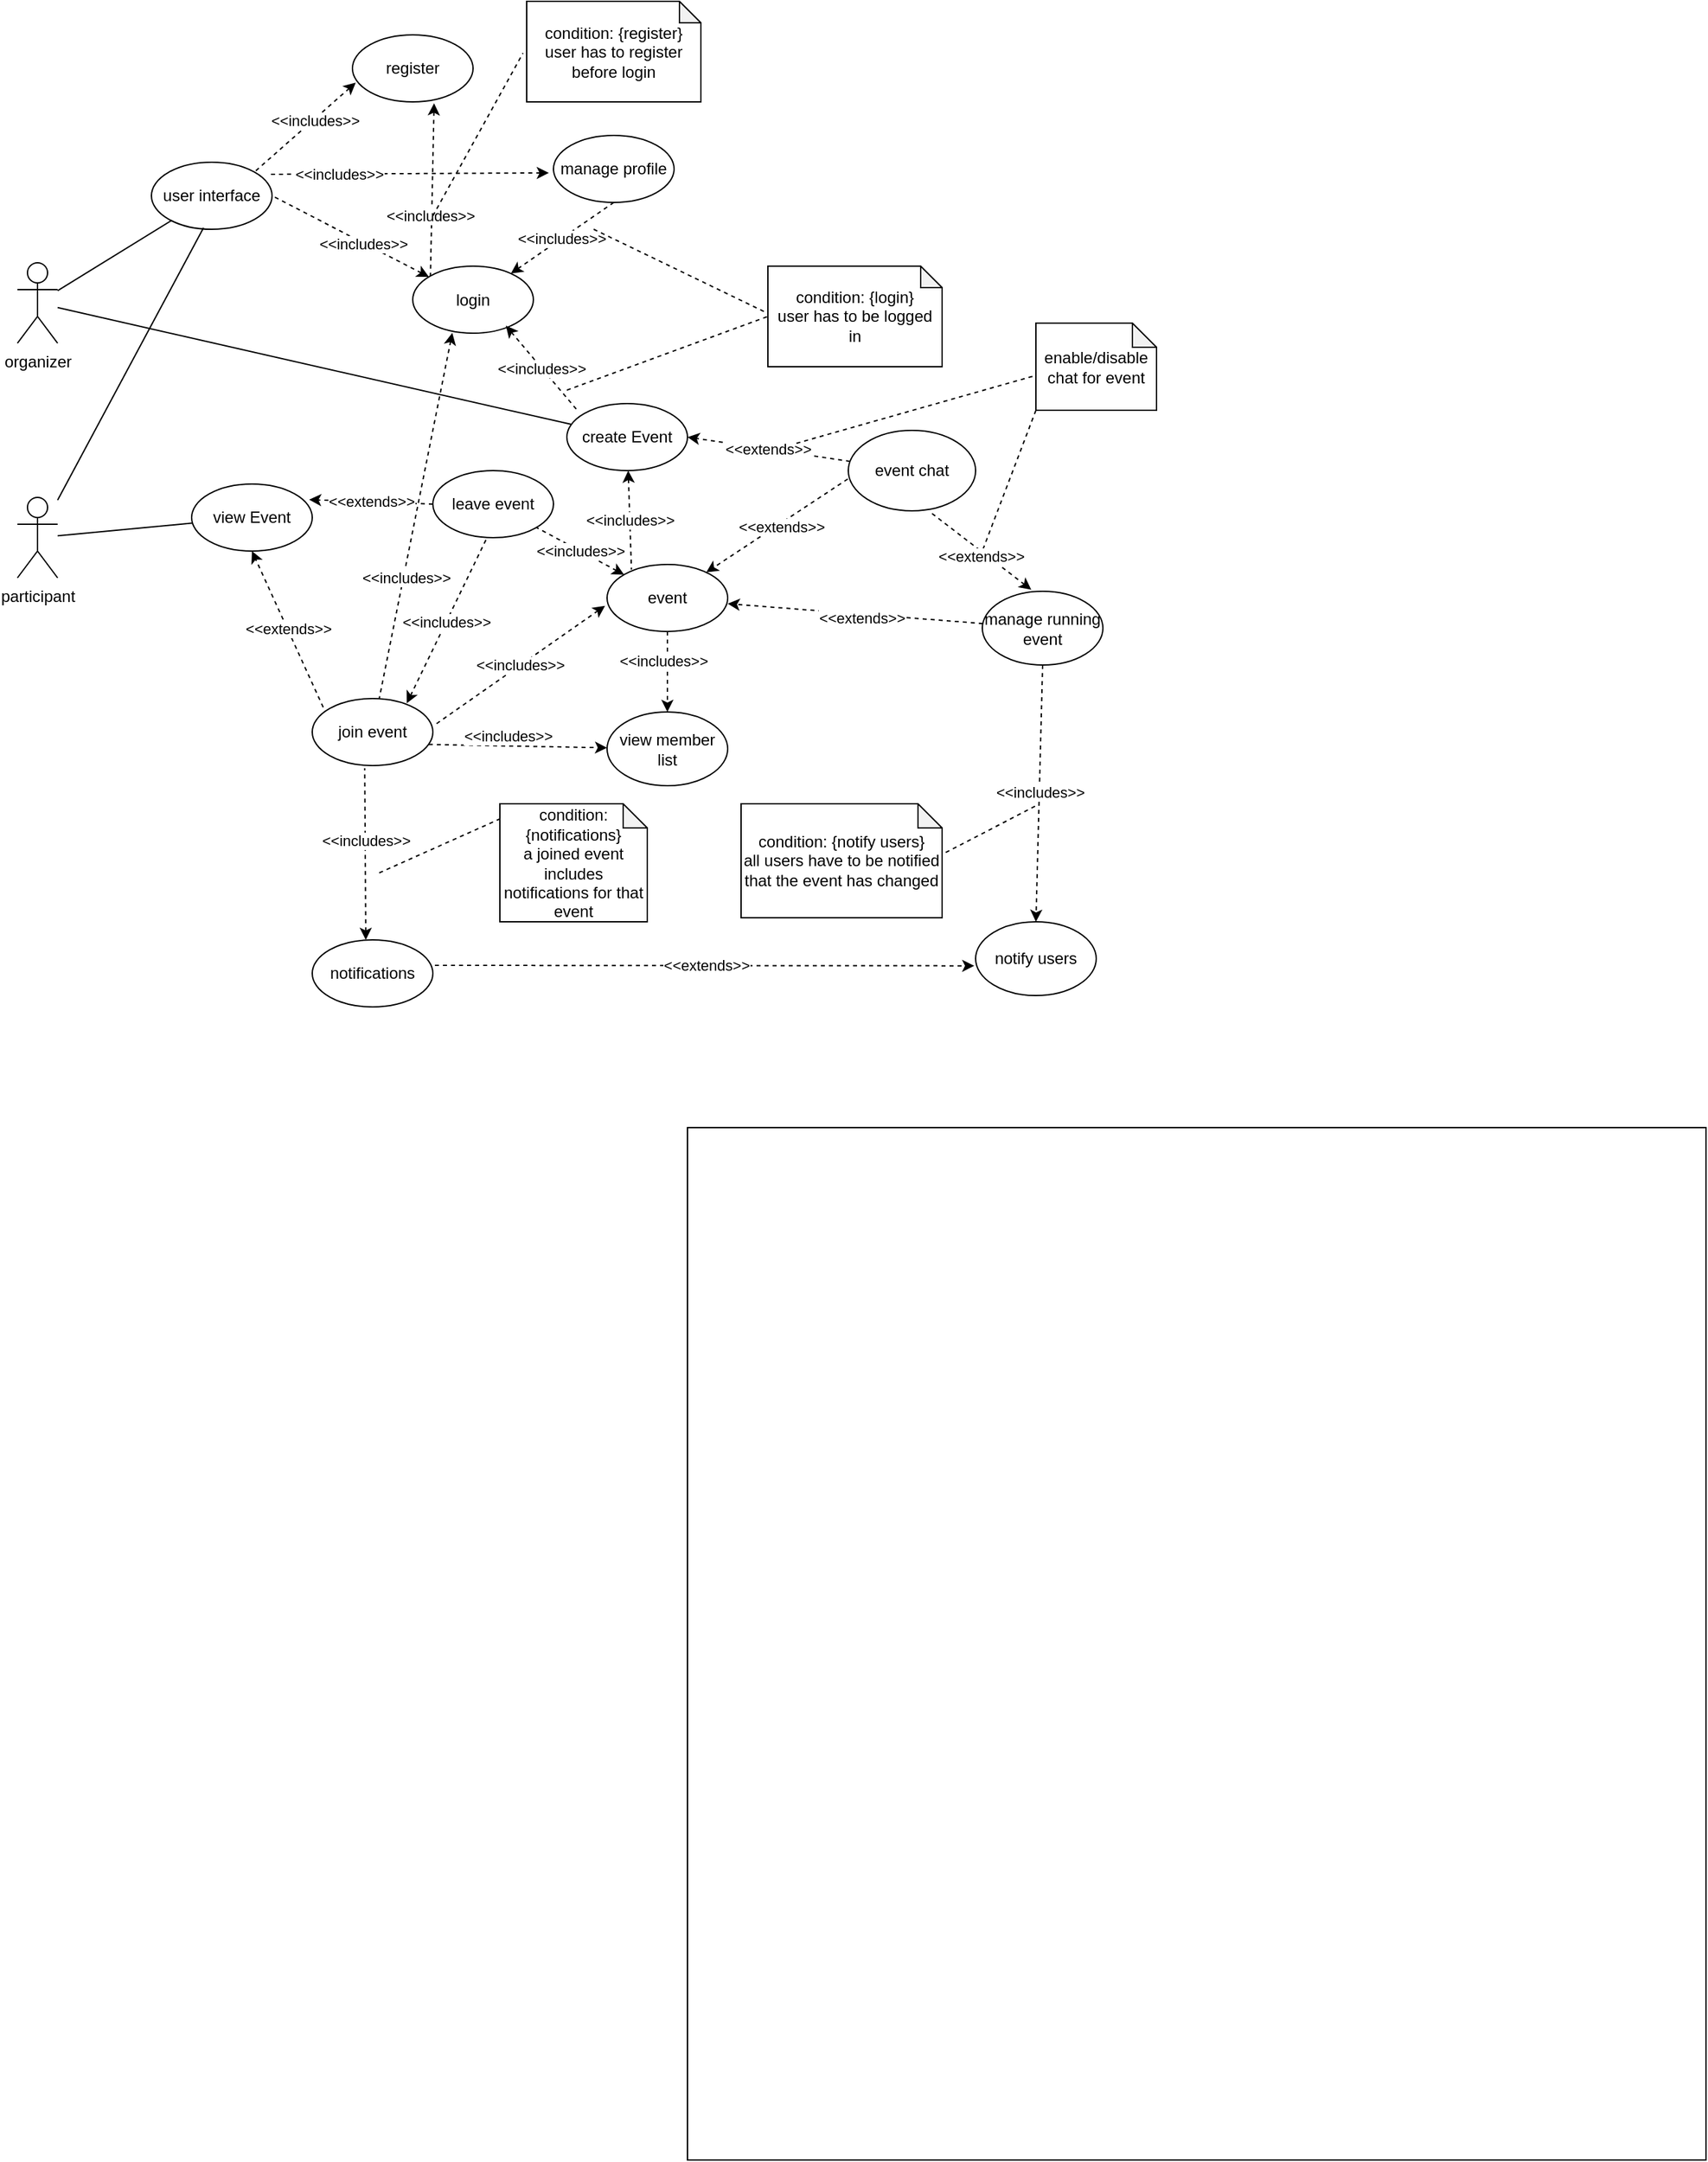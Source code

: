 <mxfile version="23.0.2" type="device">
  <diagram name="Page-1" id="DgKBdDyXqGAFPEZgRSDF">
    <mxGraphModel dx="1699" dy="602" grid="1" gridSize="10" guides="1" tooltips="1" connect="1" arrows="1" fold="1" page="1" pageScale="1" pageWidth="850" pageHeight="1100" math="0" shadow="0">
      <root>
        <mxCell id="0" />
        <mxCell id="1" parent="0" />
        <mxCell id="QacIF-P1qp6n-M4HJPPx-1" value="organizer" style="shape=umlActor;verticalLabelPosition=bottom;verticalAlign=top;html=1;outlineConnect=0;" parent="1" vertex="1">
          <mxGeometry x="-90" y="245" width="30" height="60" as="geometry" />
        </mxCell>
        <mxCell id="QacIF-P1qp6n-M4HJPPx-5" value="login" style="ellipse;whiteSpace=wrap;html=1;" parent="1" vertex="1">
          <mxGeometry x="205" y="247.5" width="90" height="50" as="geometry" />
        </mxCell>
        <mxCell id="QacIF-P1qp6n-M4HJPPx-9" value="event chat" style="ellipse;whiteSpace=wrap;html=1;" parent="1" vertex="1">
          <mxGeometry x="530" y="370" width="95" height="60" as="geometry" />
        </mxCell>
        <mxCell id="QacIF-P1qp6n-M4HJPPx-11" value="&amp;lt;&amp;lt;includes&amp;gt;&amp;gt;" style="endArrow=none;dashed=1;html=1;rounded=0;entryX=0.09;entryY=0.108;entryDx=0;entryDy=0;exitX=0.772;exitY=0.888;exitDx=0;exitDy=0;strokeColor=default;startArrow=classic;startFill=1;exitPerimeter=0;entryPerimeter=0;" parent="1" source="QacIF-P1qp6n-M4HJPPx-5" target="wh1Z7aZpzC3Twl2P7DZ3-6" edge="1">
          <mxGeometry x="-0.004" width="50" height="50" relative="1" as="geometry">
            <mxPoint x="380" y="605" as="sourcePoint" />
            <mxPoint x="430" y="555" as="targetPoint" />
            <mxPoint as="offset" />
          </mxGeometry>
        </mxCell>
        <mxCell id="QacIF-P1qp6n-M4HJPPx-23" value="&amp;lt;&amp;lt;extends&amp;gt;&amp;gt;" style="endArrow=classic;dashed=1;html=1;rounded=0;endFill=1;startArrow=none;startFill=0;entryX=1;entryY=0.5;entryDx=0;entryDy=0;" parent="1" source="QacIF-P1qp6n-M4HJPPx-9" target="wh1Z7aZpzC3Twl2P7DZ3-6" edge="1">
          <mxGeometry x="0.003" width="50" height="50" relative="1" as="geometry">
            <mxPoint x="590" y="645" as="sourcePoint" />
            <mxPoint x="665.3" y="642.745" as="targetPoint" />
            <mxPoint as="offset" />
          </mxGeometry>
        </mxCell>
        <mxCell id="wh1Z7aZpzC3Twl2P7DZ3-6" value="create Event" style="ellipse;whiteSpace=wrap;html=1;" parent="1" vertex="1">
          <mxGeometry x="320" y="350" width="90" height="50" as="geometry" />
        </mxCell>
        <mxCell id="vVg5jtkBBNdfsW31eLw2-4" value="" style="endArrow=none;dashed=1;html=1;rounded=0;endFill=0;startArrow=none;startFill=0;entryX=0;entryY=0.5;entryDx=0;entryDy=0;entryPerimeter=0;" parent="1" target="vVg5jtkBBNdfsW31eLw2-19" edge="1">
          <mxGeometry width="50" height="50" relative="1" as="geometry">
            <mxPoint x="320" y="340" as="sourcePoint" />
            <mxPoint x="440.58" y="307.2" as="targetPoint" />
          </mxGeometry>
        </mxCell>
        <mxCell id="vVg5jtkBBNdfsW31eLw2-8" value="enable/disable chat for event" style="shape=note;whiteSpace=wrap;html=1;backgroundOutline=1;darkOpacity=0.05;size=18;" parent="1" vertex="1">
          <mxGeometry x="670" y="290" width="90" height="65" as="geometry" />
        </mxCell>
        <mxCell id="vVg5jtkBBNdfsW31eLw2-13" value="manage profile" style="ellipse;whiteSpace=wrap;html=1;" parent="1" vertex="1">
          <mxGeometry x="310" y="150" width="90" height="50" as="geometry" />
        </mxCell>
        <mxCell id="vVg5jtkBBNdfsW31eLw2-16" value="&amp;lt;&amp;lt;includes&amp;gt;&amp;gt;" style="endArrow=none;dashed=1;html=1;rounded=0;entryX=0.5;entryY=1;entryDx=0;entryDy=0;strokeColor=default;startArrow=classic;startFill=1;" parent="1" source="QacIF-P1qp6n-M4HJPPx-5" target="vVg5jtkBBNdfsW31eLw2-13" edge="1">
          <mxGeometry x="-0.003" width="50" height="50" relative="1" as="geometry">
            <mxPoint x="327" y="145.5" as="sourcePoint" />
            <mxPoint x="290" y="204.5" as="targetPoint" />
            <mxPoint as="offset" />
          </mxGeometry>
        </mxCell>
        <mxCell id="vVg5jtkBBNdfsW31eLw2-18" value="" style="endArrow=none;dashed=1;html=1;rounded=0;endFill=0;startArrow=none;startFill=0;entryX=-0.008;entryY=0.463;entryDx=0;entryDy=0;entryPerimeter=0;" parent="1" target="vVg5jtkBBNdfsW31eLw2-19" edge="1">
          <mxGeometry width="50" height="50" relative="1" as="geometry">
            <mxPoint x="340" y="220" as="sourcePoint" />
            <mxPoint x="450" y="210" as="targetPoint" />
          </mxGeometry>
        </mxCell>
        <mxCell id="vVg5jtkBBNdfsW31eLw2-19" value="condition: {login}&lt;br&gt;user has to be logged in" style="shape=note;whiteSpace=wrap;html=1;backgroundOutline=1;darkOpacity=0.05;size=16;" parent="1" vertex="1">
          <mxGeometry x="470" y="247.5" width="130" height="75" as="geometry" />
        </mxCell>
        <mxCell id="vVg5jtkBBNdfsW31eLw2-20" value="register" style="ellipse;whiteSpace=wrap;html=1;" parent="1" vertex="1">
          <mxGeometry x="160" y="75" width="90" height="50" as="geometry" />
        </mxCell>
        <mxCell id="vVg5jtkBBNdfsW31eLw2-23" value="&amp;lt;&amp;lt;includes&amp;gt;&amp;gt;" style="endArrow=none;dashed=1;html=1;rounded=0;entryX=0;entryY=0;entryDx=0;entryDy=0;strokeColor=default;startArrow=classic;startFill=1;exitX=0.677;exitY=1.021;exitDx=0;exitDy=0;exitPerimeter=0;" parent="1" source="vVg5jtkBBNdfsW31eLw2-20" target="QacIF-P1qp6n-M4HJPPx-5" edge="1">
          <mxGeometry x="0.304" y="-1" width="50" height="50" relative="1" as="geometry">
            <mxPoint x="473" y="160" as="sourcePoint" />
            <mxPoint x="280" y="165" as="targetPoint" />
            <mxPoint as="offset" />
          </mxGeometry>
        </mxCell>
        <mxCell id="vVg5jtkBBNdfsW31eLw2-25" value="condition: {register}&lt;br&gt;user has to register before login" style="shape=note;whiteSpace=wrap;html=1;backgroundOutline=1;darkOpacity=0.05;size=16;" parent="1" vertex="1">
          <mxGeometry x="290" y="50" width="130" height="75" as="geometry" />
        </mxCell>
        <mxCell id="vVg5jtkBBNdfsW31eLw2-27" value="" style="endArrow=none;dashed=1;html=1;rounded=0;endFill=0;startArrow=none;startFill=0;entryX=-0.021;entryY=0.515;entryDx=0;entryDy=0;entryPerimeter=0;" parent="1" target="vVg5jtkBBNdfsW31eLw2-25" edge="1">
          <mxGeometry width="50" height="50" relative="1" as="geometry">
            <mxPoint x="220" y="210" as="sourcePoint" />
            <mxPoint x="250" y="150" as="targetPoint" />
          </mxGeometry>
        </mxCell>
        <mxCell id="vVg5jtkBBNdfsW31eLw2-30" value="event" style="ellipse;whiteSpace=wrap;html=1;" parent="1" vertex="1">
          <mxGeometry x="350" y="470" width="90" height="50" as="geometry" />
        </mxCell>
        <mxCell id="vVg5jtkBBNdfsW31eLw2-32" value="&amp;lt;&amp;lt;includes&amp;gt;&amp;gt;" style="endArrow=none;dashed=1;html=1;rounded=0;entryX=0.202;entryY=0.076;entryDx=0;entryDy=0;strokeColor=default;startArrow=classic;startFill=1;entryPerimeter=0;" parent="1" source="wh1Z7aZpzC3Twl2P7DZ3-6" target="vVg5jtkBBNdfsW31eLw2-30" edge="1">
          <mxGeometry x="-0.004" width="50" height="50" relative="1" as="geometry">
            <mxPoint x="324.85" y="435" as="sourcePoint" />
            <mxPoint x="324.85" y="470" as="targetPoint" />
            <mxPoint as="offset" />
          </mxGeometry>
        </mxCell>
        <mxCell id="vVg5jtkBBNdfsW31eLw2-35" value="" style="endArrow=none;dashed=1;html=1;rounded=0;exitX=0;exitY=1;exitDx=0;exitDy=0;endFill=0;startArrow=none;startFill=0;exitPerimeter=0;" parent="1" source="vVg5jtkBBNdfsW31eLw2-8" edge="1">
          <mxGeometry width="50" height="50" relative="1" as="geometry">
            <mxPoint x="508" y="590" as="sourcePoint" />
            <mxPoint x="630" y="460" as="targetPoint" />
          </mxGeometry>
        </mxCell>
        <mxCell id="vVg5jtkBBNdfsW31eLw2-37" value="&amp;lt;&amp;lt;extends&amp;gt;&amp;gt;" style="endArrow=classic;dashed=1;html=1;rounded=0;endFill=1;startArrow=none;startFill=0;exitX=-0.004;exitY=0.604;exitDx=0;exitDy=0;exitPerimeter=0;" parent="1" source="QacIF-P1qp6n-M4HJPPx-9" target="vVg5jtkBBNdfsW31eLw2-30" edge="1">
          <mxGeometry x="-0.037" y="2" width="50" height="50" relative="1" as="geometry">
            <mxPoint x="390" y="610" as="sourcePoint" />
            <mxPoint x="390" y="510" as="targetPoint" />
            <mxPoint as="offset" />
          </mxGeometry>
        </mxCell>
        <mxCell id="vVg5jtkBBNdfsW31eLw2-39" value="manage running event" style="ellipse;whiteSpace=wrap;html=1;" parent="1" vertex="1">
          <mxGeometry x="630" y="490" width="90" height="55" as="geometry" />
        </mxCell>
        <mxCell id="vVg5jtkBBNdfsW31eLw2-40" value="&amp;lt;&amp;lt;extends&amp;gt;&amp;gt;" style="endArrow=classic;dashed=1;html=1;rounded=0;endFill=1;startArrow=none;startFill=0;entryX=1;entryY=0.585;entryDx=0;entryDy=0;entryPerimeter=0;" parent="1" source="vVg5jtkBBNdfsW31eLw2-39" target="vVg5jtkBBNdfsW31eLw2-30" edge="1">
          <mxGeometry x="-0.053" y="3" width="50" height="50" relative="1" as="geometry">
            <mxPoint x="320" y="550" as="sourcePoint" />
            <mxPoint x="320" y="500" as="targetPoint" />
            <mxPoint as="offset" />
          </mxGeometry>
        </mxCell>
        <mxCell id="vVg5jtkBBNdfsW31eLw2-41" value="notify users" style="ellipse;whiteSpace=wrap;html=1;" parent="1" vertex="1">
          <mxGeometry x="625" y="736.5" width="90" height="55" as="geometry" />
        </mxCell>
        <mxCell id="vVg5jtkBBNdfsW31eLw2-42" value="&amp;lt;&amp;lt;includes&amp;gt;&amp;gt;" style="endArrow=classic;dashed=1;html=1;rounded=0;entryX=0.5;entryY=0;entryDx=0;entryDy=0;strokeColor=default;startArrow=none;startFill=0;exitX=0.5;exitY=1;exitDx=0;exitDy=0;endFill=1;" parent="1" source="vVg5jtkBBNdfsW31eLw2-39" target="vVg5jtkBBNdfsW31eLw2-41" edge="1">
          <mxGeometry x="-0.004" width="50" height="50" relative="1" as="geometry">
            <mxPoint x="324.72" y="610" as="sourcePoint" />
            <mxPoint x="324.72" y="670" as="targetPoint" />
            <mxPoint as="offset" />
          </mxGeometry>
        </mxCell>
        <mxCell id="vVg5jtkBBNdfsW31eLw2-44" value="" style="endArrow=none;dashed=1;html=1;rounded=0;endFill=0;startArrow=none;startFill=0;exitX=1.018;exitY=0.427;exitDx=0;exitDy=0;exitPerimeter=0;" parent="1" source="vVg5jtkBBNdfsW31eLw2-45" edge="1">
          <mxGeometry width="50" height="50" relative="1" as="geometry">
            <mxPoint x="520" y="691.25" as="sourcePoint" />
            <mxPoint x="670" y="650" as="targetPoint" />
          </mxGeometry>
        </mxCell>
        <mxCell id="vVg5jtkBBNdfsW31eLw2-45" value="condition: {notify users}&lt;br&gt;all users have to be notified that the event has changed" style="shape=note;whiteSpace=wrap;html=1;backgroundOutline=1;darkOpacity=0.05;size=18;" parent="1" vertex="1">
          <mxGeometry x="450" y="648.5" width="150" height="85" as="geometry" />
        </mxCell>
        <mxCell id="vVg5jtkBBNdfsW31eLw2-49" value="join event" style="ellipse;whiteSpace=wrap;html=1;" parent="1" vertex="1">
          <mxGeometry x="130" y="570" width="90" height="50" as="geometry" />
        </mxCell>
        <mxCell id="vVg5jtkBBNdfsW31eLw2-51" value="notifications" style="ellipse;whiteSpace=wrap;html=1;" parent="1" vertex="1">
          <mxGeometry x="130" y="750" width="90" height="50" as="geometry" />
        </mxCell>
        <mxCell id="vVg5jtkBBNdfsW31eLw2-54" value="&amp;lt;&amp;lt;includes&amp;gt;&amp;gt;" style="endArrow=none;dashed=1;html=1;rounded=0;entryX=1.006;entryY=0.406;entryDx=0;entryDy=0;strokeColor=default;startArrow=classic;startFill=1;exitX=-0.017;exitY=0.617;exitDx=0;exitDy=0;entryPerimeter=0;exitPerimeter=0;" parent="1" source="vVg5jtkBBNdfsW31eLw2-30" target="vVg5jtkBBNdfsW31eLw2-49" edge="1">
          <mxGeometry x="-0.004" width="50" height="50" relative="1" as="geometry">
            <mxPoint x="260" y="470" as="sourcePoint" />
            <mxPoint x="296" y="531" as="targetPoint" />
            <mxPoint as="offset" />
          </mxGeometry>
        </mxCell>
        <mxCell id="vVg5jtkBBNdfsW31eLw2-59" value="&amp;lt;&amp;lt;includes&amp;gt;&amp;gt;" style="endArrow=none;dashed=1;html=1;rounded=0;entryX=0.435;entryY=1.041;entryDx=0;entryDy=0;strokeColor=default;startArrow=classic;startFill=1;exitX=0.444;exitY=0;exitDx=0;exitDy=0;exitPerimeter=0;entryPerimeter=0;endFill=0;" parent="1" source="vVg5jtkBBNdfsW31eLw2-51" target="vVg5jtkBBNdfsW31eLw2-49" edge="1">
          <mxGeometry x="0.146" y="-1" width="50" height="50" relative="1" as="geometry">
            <mxPoint x="190" y="580" as="sourcePoint" />
            <mxPoint x="141" y="550" as="targetPoint" />
            <mxPoint as="offset" />
          </mxGeometry>
        </mxCell>
        <mxCell id="vVg5jtkBBNdfsW31eLw2-61" value="" style="endArrow=none;dashed=1;html=1;rounded=0;endFill=0;startArrow=none;startFill=0;entryX=0.232;entryY=-0.001;entryDx=0;entryDy=0;entryPerimeter=0;" parent="1" target="vVg5jtkBBNdfsW31eLw2-62" edge="1">
          <mxGeometry width="50" height="50" relative="1" as="geometry">
            <mxPoint x="180" y="700" as="sourcePoint" />
            <mxPoint x="260" y="590" as="targetPoint" />
          </mxGeometry>
        </mxCell>
        <mxCell id="vVg5jtkBBNdfsW31eLw2-62" value="condition: {notifications}&lt;br&gt;a joined event includes notifications for that event" style="shape=note;whiteSpace=wrap;html=1;backgroundOutline=1;darkOpacity=0.05;size=18;" parent="1" vertex="1">
          <mxGeometry x="270" y="648.5" width="110" height="88" as="geometry" />
        </mxCell>
        <mxCell id="vVg5jtkBBNdfsW31eLw2-64" value="&amp;lt;&amp;lt;extends&amp;gt;&amp;gt;" style="endArrow=classic;dashed=1;html=1;rounded=0;endFill=1;startArrow=none;startFill=0;entryX=-0.011;entryY=0.597;entryDx=0;entryDy=0;exitX=1.017;exitY=0.38;exitDx=0;exitDy=0;entryPerimeter=0;exitPerimeter=0;" parent="1" source="vVg5jtkBBNdfsW31eLw2-51" target="vVg5jtkBBNdfsW31eLw2-41" edge="1">
          <mxGeometry x="0.003" width="50" height="50" relative="1" as="geometry">
            <mxPoint x="355" y="803" as="sourcePoint" />
            <mxPoint x="350" y="750" as="targetPoint" />
            <mxPoint as="offset" />
          </mxGeometry>
        </mxCell>
        <mxCell id="GWtN7lsT4RAYoRzHL_it-1" value="participant" style="shape=umlActor;verticalLabelPosition=bottom;verticalAlign=top;html=1;outlineConnect=0;" parent="1" vertex="1">
          <mxGeometry x="-90" y="420" width="30" height="60" as="geometry" />
        </mxCell>
        <mxCell id="GWtN7lsT4RAYoRzHL_it-5" value="view Event" style="ellipse;whiteSpace=wrap;html=1;" parent="1" vertex="1">
          <mxGeometry x="40" y="410" width="90" height="50" as="geometry" />
        </mxCell>
        <mxCell id="GWtN7lsT4RAYoRzHL_it-6" value="leave event" style="ellipse;whiteSpace=wrap;html=1;" parent="1" vertex="1">
          <mxGeometry x="220" y="400" width="90" height="50" as="geometry" />
        </mxCell>
        <mxCell id="GWtN7lsT4RAYoRzHL_it-7" value="&amp;lt;&amp;lt;includes&amp;gt;&amp;gt;" style="endArrow=none;dashed=1;html=1;rounded=0;strokeColor=default;startArrow=classic;startFill=1;exitX=0.784;exitY=0.071;exitDx=0;exitDy=0;exitPerimeter=0;entryX=0.44;entryY=1.033;entryDx=0;entryDy=0;entryPerimeter=0;" parent="1" source="vVg5jtkBBNdfsW31eLw2-49" target="GWtN7lsT4RAYoRzHL_it-6" edge="1">
          <mxGeometry x="-0.004" width="50" height="50" relative="1" as="geometry">
            <mxPoint x="167" y="415" as="sourcePoint" />
            <mxPoint x="230" y="460" as="targetPoint" />
            <mxPoint as="offset" />
          </mxGeometry>
        </mxCell>
        <mxCell id="GWtN7lsT4RAYoRzHL_it-10" value="&amp;lt;&amp;lt;includes&amp;gt;&amp;gt;" style="endArrow=none;dashed=1;html=1;rounded=0;strokeColor=default;startArrow=classic;startFill=1;" parent="1" source="vVg5jtkBBNdfsW31eLw2-30" target="GWtN7lsT4RAYoRzHL_it-6" edge="1">
          <mxGeometry x="-0.004" width="50" height="50" relative="1" as="geometry">
            <mxPoint x="276" y="500" as="sourcePoint" />
            <mxPoint x="300" y="451" as="targetPoint" />
            <mxPoint as="offset" />
          </mxGeometry>
        </mxCell>
        <mxCell id="GWtN7lsT4RAYoRzHL_it-11" value="&amp;lt;&amp;lt;extends&amp;gt;&amp;gt;" style="endArrow=classic;dashed=1;html=1;rounded=0;endFill=1;startArrow=none;startFill=0;entryX=0.5;entryY=1;entryDx=0;entryDy=0;exitX=0.091;exitY=0.131;exitDx=0;exitDy=0;exitPerimeter=0;" parent="1" source="vVg5jtkBBNdfsW31eLw2-49" target="GWtN7lsT4RAYoRzHL_it-5" edge="1">
          <mxGeometry x="0.003" width="50" height="50" relative="1" as="geometry">
            <mxPoint x="90" y="520" as="sourcePoint" />
            <mxPoint x="80.0" y="595" as="targetPoint" />
            <mxPoint as="offset" />
          </mxGeometry>
        </mxCell>
        <mxCell id="GWtN7lsT4RAYoRzHL_it-12" value="&amp;lt;&amp;lt;extends&amp;gt;&amp;gt;" style="endArrow=classic;dashed=1;html=1;rounded=0;endFill=1;startArrow=none;startFill=0;exitX=0;exitY=0.5;exitDx=0;exitDy=0;entryX=0.974;entryY=0.233;entryDx=0;entryDy=0;entryPerimeter=0;" parent="1" source="GWtN7lsT4RAYoRzHL_it-6" target="GWtN7lsT4RAYoRzHL_it-5" edge="1">
          <mxGeometry x="0.006" width="50" height="50" relative="1" as="geometry">
            <mxPoint x="100" y="400" as="sourcePoint" />
            <mxPoint x="119" y="432" as="targetPoint" />
            <mxPoint as="offset" />
          </mxGeometry>
        </mxCell>
        <mxCell id="GWtN7lsT4RAYoRzHL_it-17" value="" style="rounded=0;whiteSpace=wrap;html=1;fillColor=none;" parent="1" vertex="1">
          <mxGeometry x="410" y="890" width="760" height="770" as="geometry" />
        </mxCell>
        <mxCell id="GWtN7lsT4RAYoRzHL_it-21" value="view member list" style="ellipse;whiteSpace=wrap;html=1;" parent="1" vertex="1">
          <mxGeometry x="350" y="580" width="90" height="55" as="geometry" />
        </mxCell>
        <mxCell id="GWtN7lsT4RAYoRzHL_it-22" style="rounded=0;orthogonalLoop=1;jettySize=auto;html=1;dashed=1;entryX=0.5;entryY=0;entryDx=0;entryDy=0;exitX=0.5;exitY=1;exitDx=0;exitDy=0;" parent="1" source="vVg5jtkBBNdfsW31eLw2-30" target="GWtN7lsT4RAYoRzHL_it-21" edge="1">
          <mxGeometry relative="1" as="geometry">
            <mxPoint x="430" y="510" as="sourcePoint" />
            <mxPoint x="521.281" y="559.289" as="targetPoint" />
          </mxGeometry>
        </mxCell>
        <mxCell id="GWtN7lsT4RAYoRzHL_it-23" value="&amp;lt;&amp;lt;includes&amp;gt;&amp;gt;" style="edgeLabel;html=1;align=center;verticalAlign=middle;resizable=0;points=[];" parent="GWtN7lsT4RAYoRzHL_it-22" vertex="1" connectable="0">
          <mxGeometry x="-0.053" y="1" relative="1" as="geometry">
            <mxPoint x="-4" y="-7" as="offset" />
          </mxGeometry>
        </mxCell>
        <mxCell id="GWtN7lsT4RAYoRzHL_it-24" value="&amp;lt;&amp;lt;extends&amp;gt;&amp;gt;" style="endArrow=none;dashed=1;html=1;rounded=0;endFill=0;startArrow=classic;startFill=1;entryX=0.632;entryY=1.002;entryDx=0;entryDy=0;entryPerimeter=0;exitX=0.406;exitY=-0.021;exitDx=0;exitDy=0;exitPerimeter=0;" parent="1" source="vVg5jtkBBNdfsW31eLw2-39" target="QacIF-P1qp6n-M4HJPPx-9" edge="1">
          <mxGeometry x="-0.053" y="3" width="50" height="50" relative="1" as="geometry">
            <mxPoint x="650" y="470" as="sourcePoint" />
            <mxPoint x="460" y="455" as="targetPoint" />
            <mxPoint as="offset" />
          </mxGeometry>
        </mxCell>
        <mxCell id="GWtN7lsT4RAYoRzHL_it-25" value="" style="endArrow=none;dashed=1;html=1;rounded=0;exitX=-0.029;exitY=0.611;exitDx=0;exitDy=0;endFill=0;startArrow=none;startFill=0;exitPerimeter=0;" parent="1" source="vVg5jtkBBNdfsW31eLw2-8" edge="1">
          <mxGeometry width="50" height="50" relative="1" as="geometry">
            <mxPoint x="615" y="305" as="sourcePoint" />
            <mxPoint x="490" y="380" as="targetPoint" />
          </mxGeometry>
        </mxCell>
        <mxCell id="GWtN7lsT4RAYoRzHL_it-27" style="rounded=0;orthogonalLoop=1;jettySize=auto;html=1;dashed=1;exitX=0.966;exitY=0.685;exitDx=0;exitDy=0;exitPerimeter=0;" parent="1" source="vVg5jtkBBNdfsW31eLw2-49" target="GWtN7lsT4RAYoRzHL_it-21" edge="1">
          <mxGeometry relative="1" as="geometry">
            <mxPoint x="270" y="535" as="sourcePoint" />
            <mxPoint x="270" y="595" as="targetPoint" />
          </mxGeometry>
        </mxCell>
        <mxCell id="GWtN7lsT4RAYoRzHL_it-28" value="&amp;lt;&amp;lt;includes&amp;gt;&amp;gt;" style="edgeLabel;html=1;align=center;verticalAlign=middle;resizable=0;points=[];" parent="GWtN7lsT4RAYoRzHL_it-27" vertex="1" connectable="0">
          <mxGeometry x="-0.053" y="1" relative="1" as="geometry">
            <mxPoint x="-4" y="-7" as="offset" />
          </mxGeometry>
        </mxCell>
        <mxCell id="apg0qcPzR0T0V8ReV7fw-1" value="&amp;lt;&amp;lt;includes&amp;gt;&amp;gt;" style="endArrow=none;dashed=1;html=1;rounded=0;strokeColor=default;startArrow=classic;startFill=1;exitX=0.328;exitY=0.995;exitDx=0;exitDy=0;exitPerimeter=0;" edge="1" parent="1" source="QacIF-P1qp6n-M4HJPPx-5" target="vVg5jtkBBNdfsW31eLw2-49">
          <mxGeometry x="0.337" y="2" width="50" height="50" relative="1" as="geometry">
            <mxPoint x="176.5" y="401" as="sourcePoint" />
            <mxPoint x="173.5" y="495" as="targetPoint" />
            <mxPoint as="offset" />
          </mxGeometry>
        </mxCell>
        <mxCell id="apg0qcPzR0T0V8ReV7fw-4" value="user interface" style="ellipse;whiteSpace=wrap;html=1;" vertex="1" parent="1">
          <mxGeometry x="10" y="170" width="90" height="50" as="geometry" />
        </mxCell>
        <mxCell id="apg0qcPzR0T0V8ReV7fw-5" value="&amp;lt;&amp;lt;includes&amp;gt;&amp;gt;" style="endArrow=none;dashed=1;html=1;rounded=0;strokeColor=default;startArrow=classic;startFill=1;entryX=1;entryY=0.5;entryDx=0;entryDy=0;" edge="1" parent="1" source="QacIF-P1qp6n-M4HJPPx-5" target="apg0qcPzR0T0V8ReV7fw-4">
          <mxGeometry x="-0.168" y="1" width="50" height="50" relative="1" as="geometry">
            <mxPoint x="131.5" y="292" as="sourcePoint" />
            <mxPoint x="170" y="320" as="targetPoint" />
            <mxPoint as="offset" />
          </mxGeometry>
        </mxCell>
        <mxCell id="apg0qcPzR0T0V8ReV7fw-6" value="&amp;lt;&amp;lt;includes&amp;gt;&amp;gt;" style="endArrow=none;dashed=1;html=1;rounded=0;strokeColor=default;startArrow=classic;startFill=1;entryX=1;entryY=0;entryDx=0;entryDy=0;exitX=0.027;exitY=0.713;exitDx=0;exitDy=0;exitPerimeter=0;" edge="1" parent="1" source="vVg5jtkBBNdfsW31eLw2-20" target="apg0qcPzR0T0V8ReV7fw-4">
          <mxGeometry x="-0.168" y="1" width="50" height="50" relative="1" as="geometry">
            <mxPoint x="215" y="283" as="sourcePoint" />
            <mxPoint x="130" y="285" as="targetPoint" />
            <mxPoint as="offset" />
          </mxGeometry>
        </mxCell>
        <mxCell id="apg0qcPzR0T0V8ReV7fw-7" value="&amp;lt;&amp;lt;includes&amp;gt;&amp;gt;" style="endArrow=none;dashed=1;html=1;rounded=0;strokeColor=default;startArrow=classic;startFill=1;entryX=0.964;entryY=0.18;entryDx=0;entryDy=0;exitX=-0.038;exitY=0.559;exitDx=0;exitDy=0;exitPerimeter=0;entryPerimeter=0;" edge="1" parent="1" source="vVg5jtkBBNdfsW31eLw2-13" target="apg0qcPzR0T0V8ReV7fw-4">
          <mxGeometry x="0.492" width="50" height="50" relative="1" as="geometry">
            <mxPoint x="172" y="156" as="sourcePoint" />
            <mxPoint x="117" y="267" as="targetPoint" />
            <mxPoint as="offset" />
          </mxGeometry>
        </mxCell>
        <mxCell id="apg0qcPzR0T0V8ReV7fw-9" value="" style="endArrow=none;html=1;rounded=0;" edge="1" parent="1" source="QacIF-P1qp6n-M4HJPPx-1" target="apg0qcPzR0T0V8ReV7fw-4">
          <mxGeometry width="50" height="50" relative="1" as="geometry">
            <mxPoint x="140" y="380" as="sourcePoint" />
            <mxPoint x="190" y="330" as="targetPoint" />
          </mxGeometry>
        </mxCell>
        <mxCell id="apg0qcPzR0T0V8ReV7fw-10" value="" style="endArrow=none;html=1;rounded=0;" edge="1" parent="1" source="QacIF-P1qp6n-M4HJPPx-1" target="wh1Z7aZpzC3Twl2P7DZ3-6">
          <mxGeometry width="50" height="50" relative="1" as="geometry">
            <mxPoint x="-40" y="326" as="sourcePoint" />
            <mxPoint x="39" y="295" as="targetPoint" />
          </mxGeometry>
        </mxCell>
        <mxCell id="apg0qcPzR0T0V8ReV7fw-11" value="" style="endArrow=none;html=1;rounded=0;entryX=0.432;entryY=0.977;entryDx=0;entryDy=0;entryPerimeter=0;" edge="1" parent="1" source="GWtN7lsT4RAYoRzHL_it-1" target="apg0qcPzR0T0V8ReV7fw-4">
          <mxGeometry width="50" height="50" relative="1" as="geometry">
            <mxPoint x="-40" y="334" as="sourcePoint" />
            <mxPoint x="331" y="380" as="targetPoint" />
          </mxGeometry>
        </mxCell>
        <mxCell id="apg0qcPzR0T0V8ReV7fw-12" value="" style="endArrow=none;html=1;rounded=0;" edge="1" parent="1" source="GWtN7lsT4RAYoRzHL_it-1" target="GWtN7lsT4RAYoRzHL_it-5">
          <mxGeometry width="50" height="50" relative="1" as="geometry">
            <mxPoint x="-40" y="441" as="sourcePoint" />
            <mxPoint x="69" y="304" as="targetPoint" />
          </mxGeometry>
        </mxCell>
      </root>
    </mxGraphModel>
  </diagram>
</mxfile>
